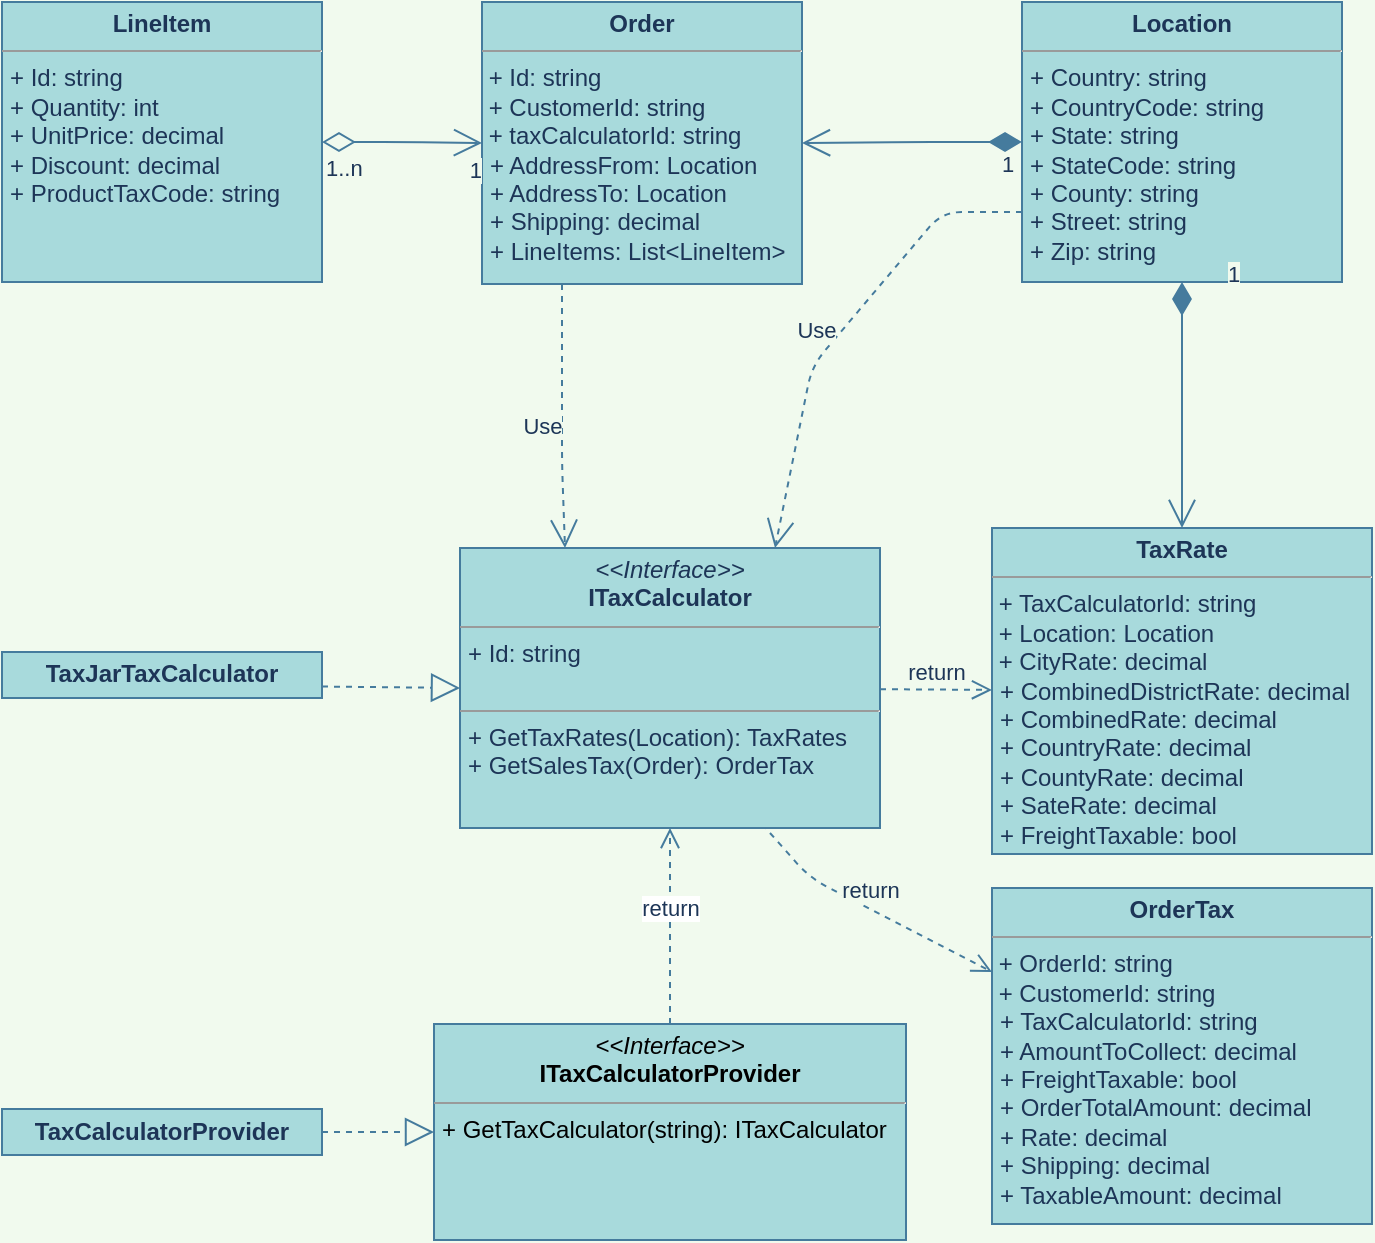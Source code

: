 <mxfile version="14.5.1" type="device"><diagram id="WDLRr81teSS093fT3xAi" name="Class Diagram"><mxGraphModel dx="1086" dy="626" grid="0" gridSize="10" guides="1" tooltips="1" connect="1" arrows="1" fold="1" page="1" pageScale="1" pageWidth="850" pageHeight="1100" background="#F1FAEE" math="0" shadow="0"><root><mxCell id="ZjamzzNxD5fD-peCeTGZ-0"/><mxCell id="ZjamzzNxD5fD-peCeTGZ-1" parent="ZjamzzNxD5fD-peCeTGZ-0"/><mxCell id="ZjamzzNxD5fD-peCeTGZ-3" value="&lt;p style=&quot;margin: 0px ; margin-top: 4px ; text-align: center&quot;&gt;&lt;b&gt;Order&lt;/b&gt;&lt;/p&gt;&lt;hr size=&quot;1&quot;&gt;&amp;nbsp;+ Id: string&lt;br&gt;&amp;nbsp;+ CustomerId: string&lt;br&gt;&amp;nbsp;+ taxCalculatorId: string&lt;br&gt;&lt;p style=&quot;margin: 0px ; margin-left: 4px&quot;&gt;+ AddressFrom: Location&lt;/p&gt;&lt;p style=&quot;margin: 0px ; margin-left: 4px&quot;&gt;+ AddressTo: Location&lt;/p&gt;&lt;p style=&quot;margin: 0px ; margin-left: 4px&quot;&gt;+ Shipping: decimal&lt;/p&gt;&lt;p style=&quot;margin: 0px ; margin-left: 4px&quot;&gt;+ LineItems: List&amp;lt;LineItem&amp;gt;&lt;/p&gt;&lt;p style=&quot;margin: 0px ; margin-left: 4px&quot;&gt;&lt;br&gt;&lt;/p&gt;&lt;p style=&quot;margin: 0px ; margin-left: 4px&quot;&gt;&lt;br&gt;&lt;/p&gt;" style="verticalAlign=top;align=left;overflow=fill;fontSize=12;fontFamily=Helvetica;html=1;fillColor=#A8DADC;strokeColor=#457B9D;fontColor=#1D3557;" parent="ZjamzzNxD5fD-peCeTGZ-1" vertex="1"><mxGeometry x="300" y="120" width="160" height="141" as="geometry"/></mxCell><mxCell id="ZjamzzNxD5fD-peCeTGZ-4" value="&lt;p style=&quot;margin: 0px ; margin-top: 4px ; text-align: center&quot;&gt;&lt;b&gt;Location&lt;/b&gt;&lt;/p&gt;&lt;hr size=&quot;1&quot;&gt;&lt;p style=&quot;margin: 0px ; margin-left: 4px&quot;&gt;+ Country: string&lt;/p&gt;&lt;p style=&quot;margin: 0px ; margin-left: 4px&quot;&gt;+ CountryCode: string&lt;/p&gt;&lt;p style=&quot;margin: 0px ; margin-left: 4px&quot;&gt;+ State: string&lt;/p&gt;&lt;p style=&quot;margin: 0px ; margin-left: 4px&quot;&gt;+ StateCode: string&lt;/p&gt;&lt;p style=&quot;margin: 0px ; margin-left: 4px&quot;&gt;+ County: string&lt;/p&gt;&lt;p style=&quot;margin: 0px ; margin-left: 4px&quot;&gt;+ Street: string&lt;/p&gt;&lt;p style=&quot;margin: 0px ; margin-left: 4px&quot;&gt;+ Zip: string&lt;/p&gt;&lt;p style=&quot;margin: 0px ; margin-left: 4px&quot;&gt;&lt;br&gt;&lt;/p&gt;&lt;p style=&quot;margin: 0px ; margin-left: 4px&quot;&gt;&lt;br&gt;&lt;/p&gt;" style="verticalAlign=top;align=left;overflow=fill;fontSize=12;fontFamily=Helvetica;html=1;fillColor=#A8DADC;strokeColor=#457B9D;fontColor=#1D3557;" parent="ZjamzzNxD5fD-peCeTGZ-1" vertex="1"><mxGeometry x="570" y="120" width="160" height="140" as="geometry"/></mxCell><mxCell id="ZjamzzNxD5fD-peCeTGZ-5" value="&lt;p style=&quot;margin: 0px ; margin-top: 4px ; text-align: center&quot;&gt;&lt;b&gt;LineItem&lt;/b&gt;&lt;/p&gt;&lt;hr size=&quot;1&quot;&gt;&lt;p style=&quot;margin: 0px ; margin-left: 4px&quot;&gt;+ Id: string&lt;/p&gt;&lt;p style=&quot;margin: 0px ; margin-left: 4px&quot;&gt;+ Quantity: int&lt;/p&gt;&lt;p style=&quot;margin: 0px ; margin-left: 4px&quot;&gt;+ UnitPrice: decimal&lt;/p&gt;&lt;p style=&quot;margin: 0px ; margin-left: 4px&quot;&gt;+ Discount: decimal&lt;/p&gt;&lt;p style=&quot;margin: 0px ; margin-left: 4px&quot;&gt;+ ProductTaxCode: string&lt;/p&gt;&lt;p style=&quot;margin: 0px ; margin-left: 4px&quot;&gt;&lt;br&gt;&lt;/p&gt;" style="verticalAlign=top;align=left;overflow=fill;fontSize=12;fontFamily=Helvetica;html=1;fillColor=#A8DADC;strokeColor=#457B9D;fontColor=#1D3557;" parent="ZjamzzNxD5fD-peCeTGZ-1" vertex="1"><mxGeometry x="60" y="120" width="160" height="140" as="geometry"/></mxCell><mxCell id="m1YpzLq5evjeD0gtQBUj-5" value="1" style="endArrow=open;html=1;endSize=12;startArrow=diamondThin;startSize=14;startFill=1;edgeStyle=orthogonalEdgeStyle;align=left;verticalAlign=bottom;exitX=0;exitY=0.5;exitDx=0;exitDy=0;entryX=1;entryY=0.5;entryDx=0;entryDy=0;strokeColor=#457B9D;fontColor=#1D3557;labelBackgroundColor=#F1FAEE;" parent="ZjamzzNxD5fD-peCeTGZ-1" source="ZjamzzNxD5fD-peCeTGZ-4" target="ZjamzzNxD5fD-peCeTGZ-3" edge="1"><mxGeometry x="-0.778" y="20" relative="1" as="geometry"><mxPoint x="270" y="310" as="sourcePoint"/><mxPoint x="490" y="210" as="targetPoint"/><mxPoint as="offset"/></mxGeometry></mxCell><mxCell id="m1YpzLq5evjeD0gtQBUj-12" value="" style="endArrow=open;html=1;endSize=12;startArrow=diamondThin;startSize=14;startFill=0;edgeStyle=orthogonalEdgeStyle;strokeColor=#457B9D;fontColor=#1D3557;labelBackgroundColor=#F1FAEE;" parent="ZjamzzNxD5fD-peCeTGZ-1" source="ZjamzzNxD5fD-peCeTGZ-5" target="ZjamzzNxD5fD-peCeTGZ-3" edge="1"><mxGeometry relative="1" as="geometry"><mxPoint x="270" y="310" as="sourcePoint"/><mxPoint x="430" y="310" as="targetPoint"/></mxGeometry></mxCell><mxCell id="m1YpzLq5evjeD0gtQBUj-13" value="1..n" style="edgeLabel;resizable=0;html=1;align=left;verticalAlign=top;fontColor=#1D3557;labelBackgroundColor=#F1FAEE;" parent="m1YpzLq5evjeD0gtQBUj-12" connectable="0" vertex="1"><mxGeometry x="-1" relative="1" as="geometry"/></mxCell><mxCell id="m1YpzLq5evjeD0gtQBUj-14" value="1" style="edgeLabel;resizable=0;html=1;align=right;verticalAlign=top;fontColor=#1D3557;labelBackgroundColor=#F1FAEE;" parent="m1YpzLq5evjeD0gtQBUj-12" connectable="0" vertex="1"><mxGeometry x="1" relative="1" as="geometry"/></mxCell><mxCell id="m1YpzLq5evjeD0gtQBUj-16" value="&lt;p style=&quot;margin: 0px ; margin-top: 4px ; text-align: center&quot;&gt;&lt;b&gt;OrderTax&lt;/b&gt;&lt;/p&gt;&lt;hr size=&quot;1&quot;&gt;&amp;nbsp;+ OrderId: string&lt;br&gt;&amp;nbsp;+ CustomerId: string&lt;br&gt;&lt;p style=&quot;margin: 0px ; margin-left: 4px&quot;&gt;+ TaxCalculatorId: string&lt;/p&gt;&lt;p style=&quot;margin: 0px ; margin-left: 4px&quot;&gt;+ AmountToCollect: decimal&lt;/p&gt;&lt;p style=&quot;margin: 0px ; margin-left: 4px&quot;&gt;+ FreightTaxable: bool&lt;/p&gt;&lt;p style=&quot;margin: 0px ; margin-left: 4px&quot;&gt;+ OrderTotalAmount: decimal&lt;/p&gt;&lt;p style=&quot;margin: 0px ; margin-left: 4px&quot;&gt;+ Rate: decimal&lt;/p&gt;&lt;p style=&quot;margin: 0px ; margin-left: 4px&quot;&gt;+ Shipping: decimal&lt;/p&gt;&lt;p style=&quot;margin: 0px ; margin-left: 4px&quot;&gt;+ TaxableAmount: decimal&lt;/p&gt;&lt;p style=&quot;margin: 0px ; margin-left: 4px&quot;&gt;&lt;br&gt;&lt;/p&gt;" style="verticalAlign=top;align=left;overflow=fill;fontSize=12;fontFamily=Helvetica;html=1;fillColor=#A8DADC;strokeColor=#457B9D;fontColor=#1D3557;" parent="ZjamzzNxD5fD-peCeTGZ-1" vertex="1"><mxGeometry x="555" y="563" width="190" height="168" as="geometry"/></mxCell><mxCell id="m1YpzLq5evjeD0gtQBUj-17" value="&lt;p style=&quot;margin: 0px ; margin-top: 4px ; text-align: center&quot;&gt;&lt;b&gt;TaxRate&lt;/b&gt;&lt;/p&gt;&lt;hr size=&quot;1&quot;&gt;&amp;nbsp;+ TaxCalculatorId: string&lt;br&gt;&amp;nbsp;+ Location: Location&lt;br&gt;&amp;nbsp;+ CityRate: decimal&lt;br&gt;&lt;p style=&quot;margin: 0px ; margin-left: 4px&quot;&gt;+ CombinedDistrictRate: decimal&lt;/p&gt;&lt;p style=&quot;margin: 0px ; margin-left: 4px&quot;&gt;+ CombinedRate: decimal&lt;/p&gt;&lt;p style=&quot;margin: 0px ; margin-left: 4px&quot;&gt;+ CountryRate: decimal&lt;/p&gt;&lt;p style=&quot;margin: 0px ; margin-left: 4px&quot;&gt;+ CountyRate: decimal&lt;/p&gt;&lt;p style=&quot;margin: 0px ; margin-left: 4px&quot;&gt;+ SateRate: decimal&lt;/p&gt;&lt;p style=&quot;margin: 0px ; margin-left: 4px&quot;&gt;&lt;span&gt;+ FreightTaxable: bool&lt;/span&gt;&lt;br&gt;&lt;/p&gt;&lt;p style=&quot;margin: 0px ; margin-left: 4px&quot;&gt;&lt;br&gt;&lt;/p&gt;" style="verticalAlign=top;align=left;overflow=fill;fontSize=12;fontFamily=Helvetica;html=1;fillColor=#A8DADC;strokeColor=#457B9D;fontColor=#1D3557;" parent="ZjamzzNxD5fD-peCeTGZ-1" vertex="1"><mxGeometry x="555" y="383" width="190" height="163" as="geometry"/></mxCell><mxCell id="m1YpzLq5evjeD0gtQBUj-18" value="1" style="endArrow=open;html=1;endSize=12;startArrow=diamondThin;startSize=14;startFill=1;edgeStyle=orthogonalEdgeStyle;align=left;verticalAlign=bottom;exitX=0.5;exitY=1;exitDx=0;exitDy=0;strokeColor=#457B9D;fontColor=#1D3557;labelBackgroundColor=#F1FAEE;" parent="ZjamzzNxD5fD-peCeTGZ-1" source="ZjamzzNxD5fD-peCeTGZ-4" target="m1YpzLq5evjeD0gtQBUj-17" edge="1"><mxGeometry x="-0.825" y="11" relative="1" as="geometry"><mxPoint x="340" y="400" as="sourcePoint"/><mxPoint x="500" y="400" as="targetPoint"/><mxPoint x="10" y="-6" as="offset"/></mxGeometry></mxCell><mxCell id="m1YpzLq5evjeD0gtQBUj-19" value="return" style="html=1;verticalAlign=bottom;endArrow=open;dashed=1;endSize=8;strokeColor=#457B9D;fontColor=#1D3557;labelBackgroundColor=#F1FAEE;" parent="ZjamzzNxD5fD-peCeTGZ-1" source="TZqx3wwMjHGy-PinNNoS-1" target="m1YpzLq5evjeD0gtQBUj-17" edge="1"><mxGeometry relative="1" as="geometry"><mxPoint x="460" y="400" as="sourcePoint"/><mxPoint x="380" y="400" as="targetPoint"/></mxGeometry></mxCell><mxCell id="m1YpzLq5evjeD0gtQBUj-20" value="Use" style="endArrow=open;endSize=12;dashed=1;html=1;exitX=0.25;exitY=1;exitDx=0;exitDy=0;entryX=0.25;entryY=0;entryDx=0;entryDy=0;strokeColor=#457B9D;fontColor=#1D3557;labelBackgroundColor=#F1FAEE;" parent="ZjamzzNxD5fD-peCeTGZ-1" source="ZjamzzNxD5fD-peCeTGZ-3" target="TZqx3wwMjHGy-PinNNoS-1" edge="1"><mxGeometry x="0.073" y="-10" width="160" relative="1" as="geometry"><mxPoint x="340" y="400" as="sourcePoint"/><mxPoint x="500" y="400" as="targetPoint"/><Array as="points"><mxPoint x="340" y="310"/><mxPoint x="340" y="351"/></Array><mxPoint as="offset"/></mxGeometry></mxCell><mxCell id="m1YpzLq5evjeD0gtQBUj-21" value="return" style="html=1;verticalAlign=bottom;endArrow=open;dashed=1;endSize=8;entryX=0;entryY=0.25;entryDx=0;entryDy=0;strokeColor=#457B9D;fontColor=#1D3557;labelBackgroundColor=#F1FAEE;" parent="ZjamzzNxD5fD-peCeTGZ-1" target="m1YpzLq5evjeD0gtQBUj-16" edge="1"><mxGeometry relative="1" as="geometry"><mxPoint x="440" y="531" as="sourcePoint"/><mxPoint x="290" y="520" as="targetPoint"/><Array as="points"><mxPoint x="464" y="558"/></Array></mxGeometry></mxCell><mxCell id="buINpNcoM-F9CBIuNldj-1" value="Use" style="endArrow=open;endSize=12;dashed=1;html=1;exitX=0;exitY=0.75;exitDx=0;exitDy=0;strokeColor=#457B9D;fontColor=#1D3557;labelBackgroundColor=#F1FAEE;entryX=0.75;entryY=0;entryDx=0;entryDy=0;" parent="ZjamzzNxD5fD-peCeTGZ-1" source="ZjamzzNxD5fD-peCeTGZ-4" target="TZqx3wwMjHGy-PinNNoS-1" edge="1"><mxGeometry x="0.073" y="-10" width="160" relative="1" as="geometry"><mxPoint x="390" y="270" as="sourcePoint"/><mxPoint x="275" y="390" as="targetPoint"/><Array as="points"><mxPoint x="530" y="225"/><mxPoint x="465" y="302"/></Array><mxPoint as="offset"/></mxGeometry></mxCell><mxCell id="TZqx3wwMjHGy-PinNNoS-1" value="&lt;p style=&quot;margin: 0px ; margin-top: 4px ; text-align: center&quot;&gt;&lt;i&gt;&amp;lt;&amp;lt;Interface&amp;gt;&amp;gt;&lt;/i&gt;&lt;br&gt;&lt;b&gt;ITaxCalculator&lt;/b&gt;&lt;/p&gt;&lt;hr size=&quot;1&quot;&gt;&lt;p style=&quot;margin: 0px ; margin-left: 4px&quot;&gt;+ Id: string&lt;br&gt;&lt;br&gt;&lt;/p&gt;&lt;hr size=&quot;1&quot;&gt;&lt;p style=&quot;margin: 0px ; margin-left: 4px&quot;&gt;+ GetTaxRates(Location): TaxRates&lt;br&gt;+ GetSalesTax(Order): OrderTax&lt;/p&gt;" style="verticalAlign=top;align=left;overflow=fill;fontSize=12;fontFamily=Helvetica;html=1;fillColor=#A8DADC;strokeColor=#457B9D;fontColor=#1D3557;" parent="ZjamzzNxD5fD-peCeTGZ-1" vertex="1"><mxGeometry x="289" y="393" width="210" height="140" as="geometry"/></mxCell><mxCell id="TZqx3wwMjHGy-PinNNoS-2" value="&lt;p style=&quot;margin: 0px ; margin-top: 4px ; text-align: center&quot;&gt;&lt;i&gt;&amp;lt;&amp;lt;Interface&amp;gt;&amp;gt;&lt;/i&gt;&lt;br&gt;&lt;b&gt;ITaxCalculatorProvider&lt;/b&gt;&lt;/p&gt;&lt;hr size=&quot;1&quot;&gt;&lt;p style=&quot;margin: 0px ; margin-left: 4px&quot;&gt;&lt;span&gt;+ GetTaxCalculator(string): ITaxCalculator&lt;/span&gt;&lt;br&gt;&lt;/p&gt;&lt;p style=&quot;margin: 0px ; margin-left: 4px&quot;&gt;&lt;br&gt;&lt;/p&gt;" style="verticalAlign=top;align=left;overflow=fill;fontSize=12;fontFamily=Helvetica;html=1;rounded=0;sketch=0;strokeColor=#457B9D;fillColor=#A8DADC;" parent="ZjamzzNxD5fD-peCeTGZ-1" vertex="1"><mxGeometry x="276" y="631" width="236" height="108" as="geometry"/></mxCell><mxCell id="TZqx3wwMjHGy-PinNNoS-5" value="return" style="html=1;verticalAlign=bottom;endArrow=open;dashed=1;endSize=8;strokeColor=#457B9D;fillColor=#A8DADC;fontColor=#1D3557;exitX=0.5;exitY=0;exitDx=0;exitDy=0;entryX=0.5;entryY=1;entryDx=0;entryDy=0;" parent="ZjamzzNxD5fD-peCeTGZ-1" source="TZqx3wwMjHGy-PinNNoS-2" target="TZqx3wwMjHGy-PinNNoS-1" edge="1"><mxGeometry relative="1" as="geometry"><mxPoint x="426" y="444" as="sourcePoint"/><mxPoint x="346" y="444" as="targetPoint"/></mxGeometry></mxCell><mxCell id="TZqx3wwMjHGy-PinNNoS-10" value="&lt;p style=&quot;margin: 0px ; margin-top: 4px ; text-align: center&quot;&gt;&lt;b&gt;TaxJarTaxCalculator&lt;/b&gt;&lt;/p&gt;" style="verticalAlign=top;align=left;overflow=fill;fontSize=12;fontFamily=Helvetica;html=1;fillColor=#A8DADC;strokeColor=#457B9D;fontColor=#1D3557;" parent="ZjamzzNxD5fD-peCeTGZ-1" vertex="1"><mxGeometry x="60" y="445" width="160" height="23" as="geometry"/></mxCell><mxCell id="TZqx3wwMjHGy-PinNNoS-12" value="" style="endArrow=block;dashed=1;endFill=0;endSize=12;html=1;strokeColor=#457B9D;fillColor=#A8DADC;fontColor=#1D3557;exitX=1;exitY=0.75;exitDx=0;exitDy=0;entryX=0;entryY=0.5;entryDx=0;entryDy=0;" parent="ZjamzzNxD5fD-peCeTGZ-1" source="TZqx3wwMjHGy-PinNNoS-10" target="TZqx3wwMjHGy-PinNNoS-1" edge="1"><mxGeometry width="160" relative="1" as="geometry"><mxPoint x="307" y="384" as="sourcePoint"/><mxPoint x="467" y="384" as="targetPoint"/></mxGeometry></mxCell><mxCell id="TZqx3wwMjHGy-PinNNoS-13" value="&lt;p style=&quot;margin: 0px ; margin-top: 4px ; text-align: center&quot;&gt;&lt;b&gt;TaxCalculatorProvider&lt;/b&gt;&lt;/p&gt;" style="verticalAlign=top;align=left;overflow=fill;fontSize=12;fontFamily=Helvetica;html=1;fillColor=#A8DADC;strokeColor=#457B9D;fontColor=#1D3557;" parent="ZjamzzNxD5fD-peCeTGZ-1" vertex="1"><mxGeometry x="60" y="673.5" width="160" height="23" as="geometry"/></mxCell><mxCell id="TZqx3wwMjHGy-PinNNoS-14" value="" style="endArrow=block;dashed=1;endFill=0;endSize=12;html=1;strokeColor=#457B9D;fillColor=#A8DADC;fontColor=#1D3557;exitX=1;exitY=0.5;exitDx=0;exitDy=0;entryX=0;entryY=0.5;entryDx=0;entryDy=0;" parent="ZjamzzNxD5fD-peCeTGZ-1" source="TZqx3wwMjHGy-PinNNoS-13" target="TZqx3wwMjHGy-PinNNoS-2" edge="1"><mxGeometry width="160" relative="1" as="geometry"><mxPoint x="307" y="584" as="sourcePoint"/><mxPoint x="467" y="584" as="targetPoint"/></mxGeometry></mxCell></root></mxGraphModel></diagram></mxfile>